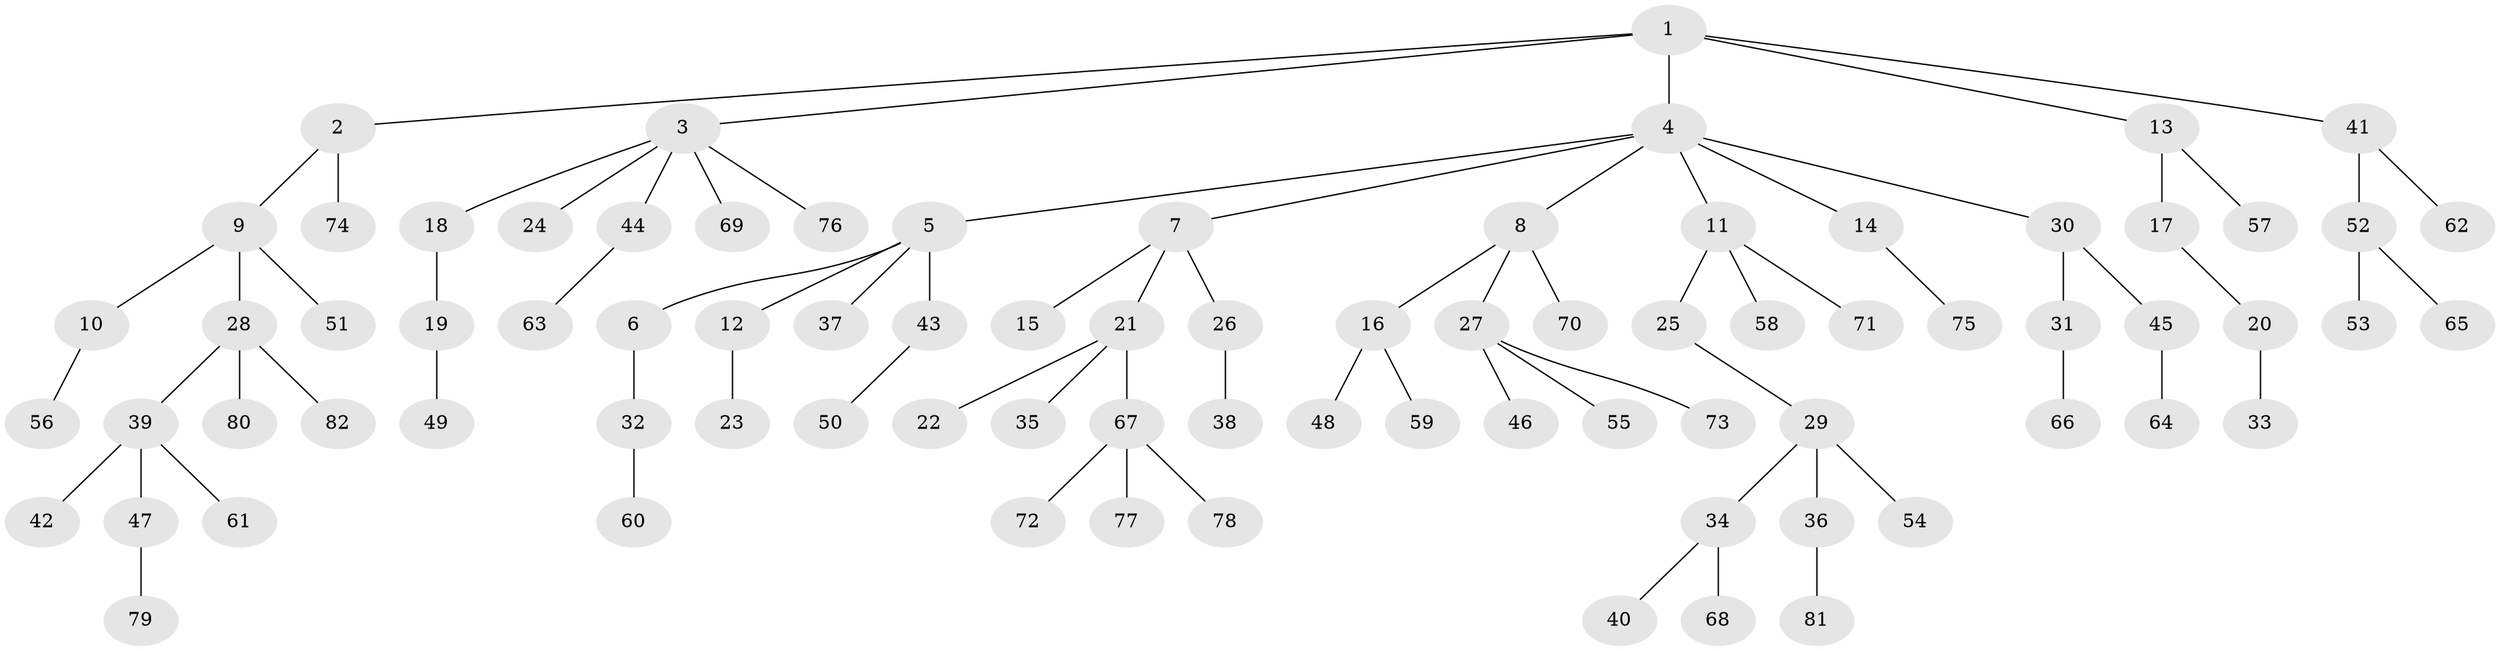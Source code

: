 // Generated by graph-tools (version 1.1) at 2025/53/03/09/25 04:53:45]
// undirected, 82 vertices, 81 edges
graph export_dot {
graph [start="1"]
  node [color=gray90,style=filled];
  1;
  2;
  3;
  4;
  5;
  6;
  7;
  8;
  9;
  10;
  11;
  12;
  13;
  14;
  15;
  16;
  17;
  18;
  19;
  20;
  21;
  22;
  23;
  24;
  25;
  26;
  27;
  28;
  29;
  30;
  31;
  32;
  33;
  34;
  35;
  36;
  37;
  38;
  39;
  40;
  41;
  42;
  43;
  44;
  45;
  46;
  47;
  48;
  49;
  50;
  51;
  52;
  53;
  54;
  55;
  56;
  57;
  58;
  59;
  60;
  61;
  62;
  63;
  64;
  65;
  66;
  67;
  68;
  69;
  70;
  71;
  72;
  73;
  74;
  75;
  76;
  77;
  78;
  79;
  80;
  81;
  82;
  1 -- 2;
  1 -- 3;
  1 -- 4;
  1 -- 13;
  1 -- 41;
  2 -- 9;
  2 -- 74;
  3 -- 18;
  3 -- 24;
  3 -- 44;
  3 -- 69;
  3 -- 76;
  4 -- 5;
  4 -- 7;
  4 -- 8;
  4 -- 11;
  4 -- 14;
  4 -- 30;
  5 -- 6;
  5 -- 12;
  5 -- 37;
  5 -- 43;
  6 -- 32;
  7 -- 15;
  7 -- 21;
  7 -- 26;
  8 -- 16;
  8 -- 27;
  8 -- 70;
  9 -- 10;
  9 -- 28;
  9 -- 51;
  10 -- 56;
  11 -- 25;
  11 -- 58;
  11 -- 71;
  12 -- 23;
  13 -- 17;
  13 -- 57;
  14 -- 75;
  16 -- 48;
  16 -- 59;
  17 -- 20;
  18 -- 19;
  19 -- 49;
  20 -- 33;
  21 -- 22;
  21 -- 35;
  21 -- 67;
  25 -- 29;
  26 -- 38;
  27 -- 46;
  27 -- 55;
  27 -- 73;
  28 -- 39;
  28 -- 80;
  28 -- 82;
  29 -- 34;
  29 -- 36;
  29 -- 54;
  30 -- 31;
  30 -- 45;
  31 -- 66;
  32 -- 60;
  34 -- 40;
  34 -- 68;
  36 -- 81;
  39 -- 42;
  39 -- 47;
  39 -- 61;
  41 -- 52;
  41 -- 62;
  43 -- 50;
  44 -- 63;
  45 -- 64;
  47 -- 79;
  52 -- 53;
  52 -- 65;
  67 -- 72;
  67 -- 77;
  67 -- 78;
}
